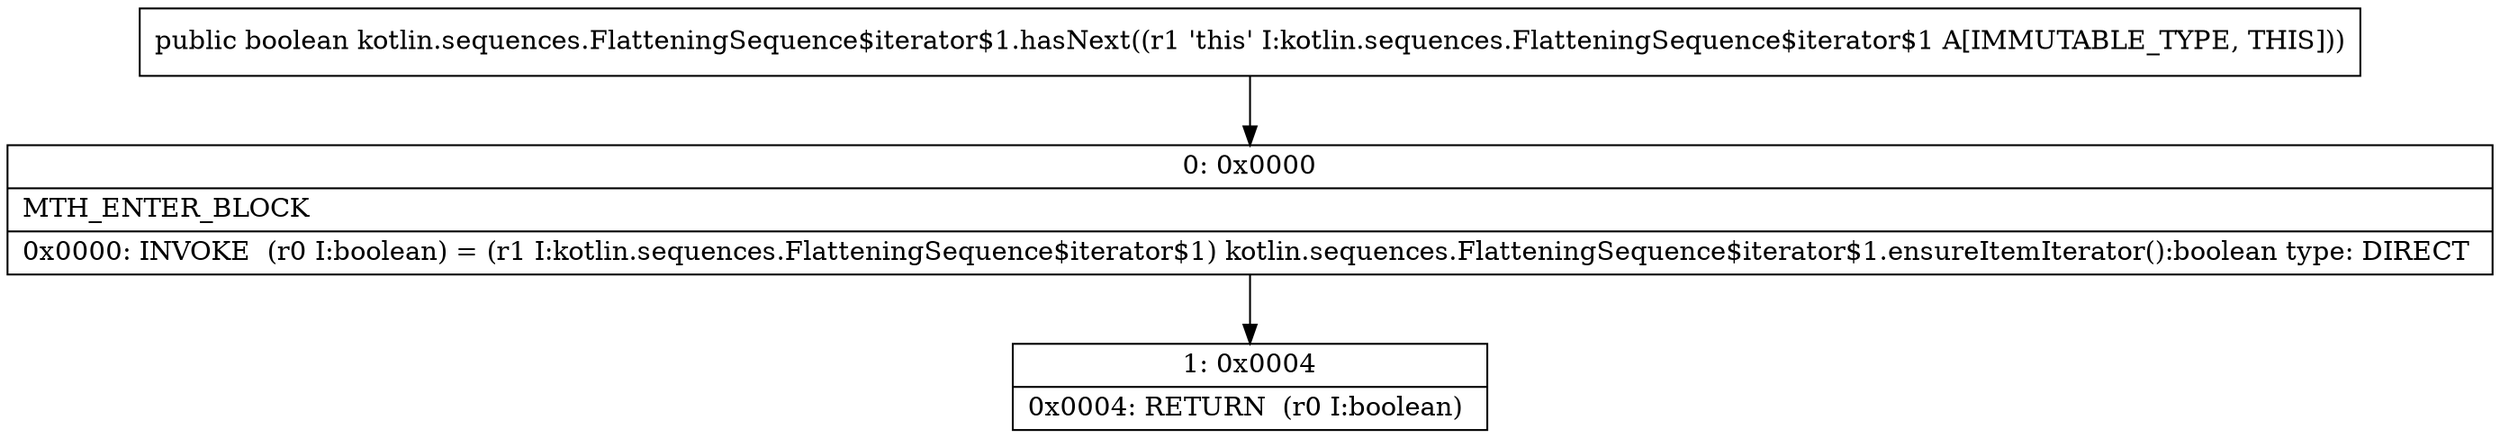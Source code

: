 digraph "CFG forkotlin.sequences.FlatteningSequence$iterator$1.hasNext()Z" {
Node_0 [shape=record,label="{0\:\ 0x0000|MTH_ENTER_BLOCK\l|0x0000: INVOKE  (r0 I:boolean) = (r1 I:kotlin.sequences.FlatteningSequence$iterator$1) kotlin.sequences.FlatteningSequence$iterator$1.ensureItemIterator():boolean type: DIRECT \l}"];
Node_1 [shape=record,label="{1\:\ 0x0004|0x0004: RETURN  (r0 I:boolean) \l}"];
MethodNode[shape=record,label="{public boolean kotlin.sequences.FlatteningSequence$iterator$1.hasNext((r1 'this' I:kotlin.sequences.FlatteningSequence$iterator$1 A[IMMUTABLE_TYPE, THIS])) }"];
MethodNode -> Node_0;
Node_0 -> Node_1;
}


